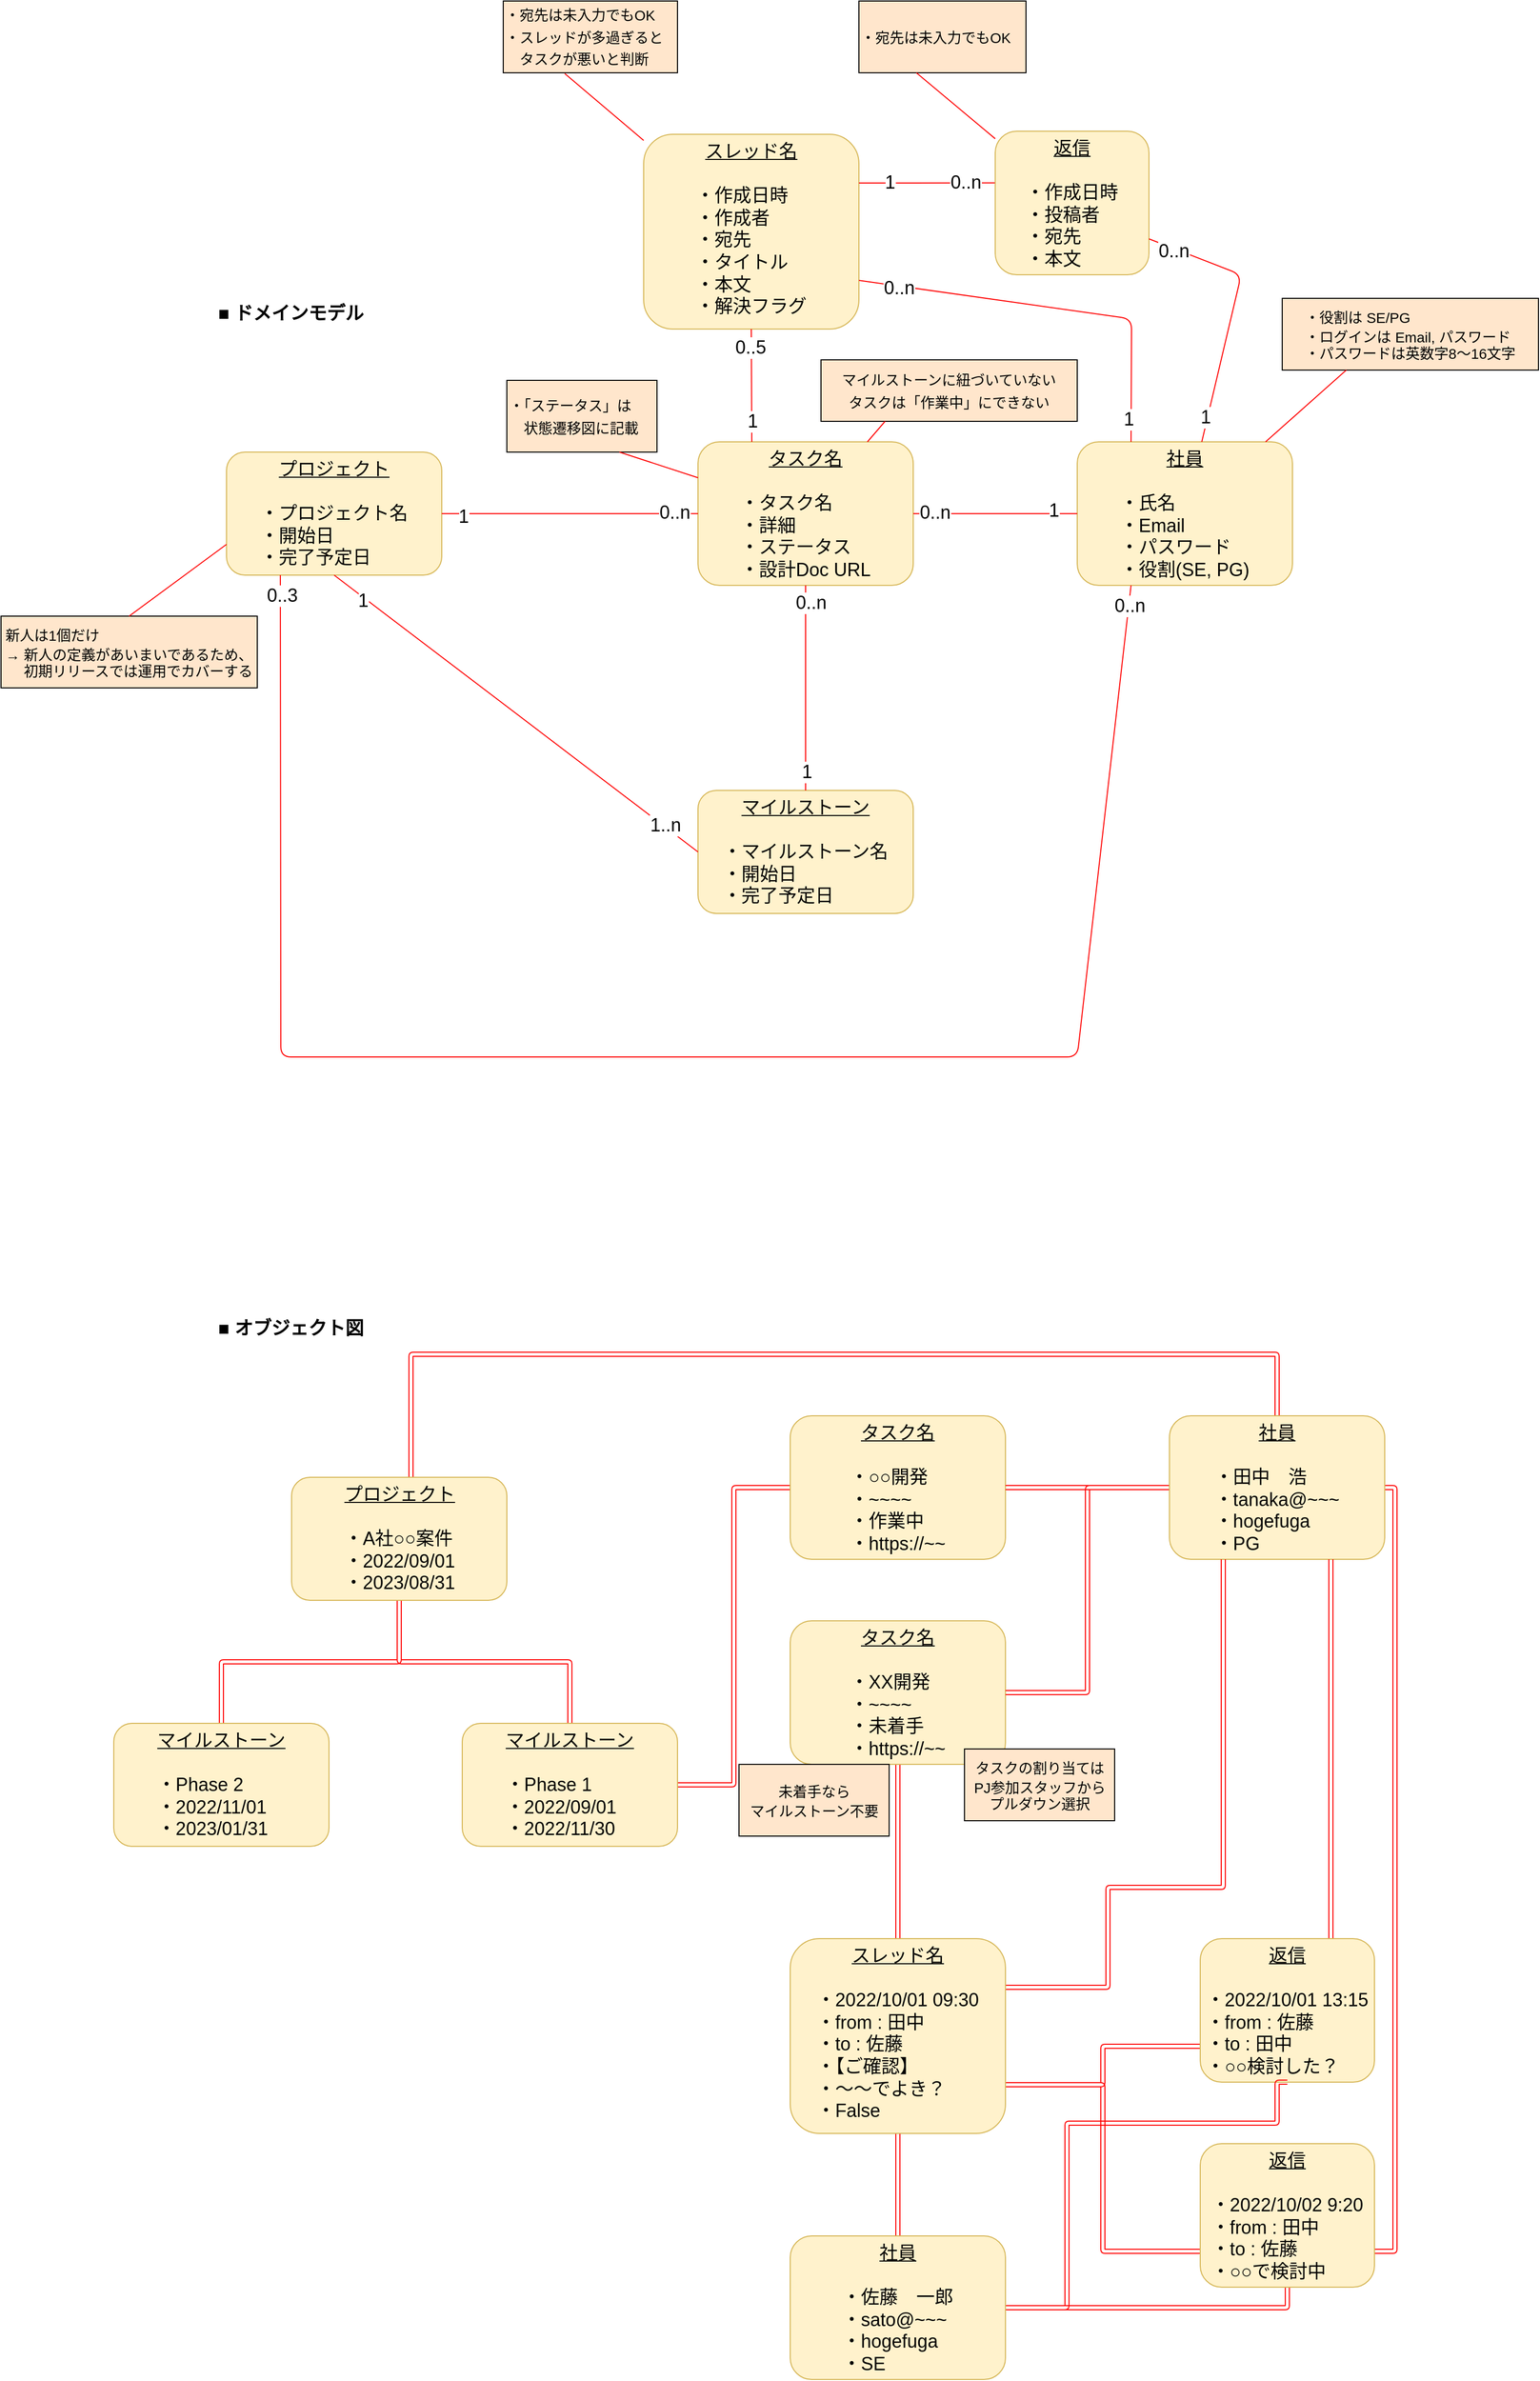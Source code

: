 <mxfile>
    <diagram id="kV98len1ymx3FDmM5QV4" name="Page-1">
        <mxGraphModel dx="2222" dy="2212" grid="1" gridSize="10" guides="1" tooltips="1" connect="1" arrows="1" fold="1" page="1" pageScale="1" pageWidth="850" pageHeight="1100" math="0" shadow="0">
            <root>
                <mxCell id="0"/>
                <mxCell id="1" parent="0"/>
                <mxCell id="2" value="&lt;b style=&quot;border-color: var(--border-color); font-size: 18px;&quot;&gt;■ ドメインモデル&lt;/b&gt;" style="text;html=1;strokeColor=none;fillColor=none;align=left;verticalAlign=middle;whiteSpace=wrap;rounded=0;" vertex="1" parent="1">
                    <mxGeometry x="20" y="10" width="160" height="30" as="geometry"/>
                </mxCell>
                <mxCell id="3" value="&lt;b style=&quot;border-color: var(--border-color); font-size: 18px;&quot;&gt;■ オブジェクト図&lt;/b&gt;" style="text;html=1;strokeColor=none;fillColor=none;align=left;verticalAlign=middle;whiteSpace=wrap;rounded=0;" vertex="1" parent="1">
                    <mxGeometry x="20" y="1000" width="170" height="30" as="geometry"/>
                </mxCell>
                <mxCell id="4" value="&lt;u&gt;プロジェクト&lt;/u&gt;&lt;br&gt;&lt;br&gt;&lt;div style=&quot;text-align: left;&quot;&gt;&lt;span style=&quot;background-color: initial;&quot;&gt;・プロジェクト名&lt;/span&gt;&lt;/div&gt;&lt;div style=&quot;text-align: left;&quot;&gt;&lt;span style=&quot;background-color: initial;&quot;&gt;・開始日&lt;/span&gt;&lt;/div&gt;&lt;div style=&quot;text-align: left;&quot;&gt;&lt;span style=&quot;background-color: initial;&quot;&gt;・完了予定日&lt;/span&gt;&lt;/div&gt;" style="rounded=1;whiteSpace=wrap;html=1;fontSize=18;verticalAlign=top;fillColor=#fff2cc;strokeColor=#d6b656;" vertex="1" parent="1">
                    <mxGeometry x="30" y="160" width="210" height="120" as="geometry"/>
                </mxCell>
                <mxCell id="5" value="&lt;u&gt;タスク名&lt;/u&gt;&lt;br&gt;&lt;br&gt;&lt;div style=&quot;text-align: left;&quot;&gt;&lt;span style=&quot;background-color: initial;&quot;&gt;・タスク名&lt;/span&gt;&lt;/div&gt;&lt;div style=&quot;text-align: left;&quot;&gt;&lt;span style=&quot;background-color: initial;&quot;&gt;・詳細&lt;/span&gt;&lt;/div&gt;&lt;div style=&quot;text-align: left;&quot;&gt;&lt;span style=&quot;background-color: initial;&quot;&gt;・ステータス&lt;/span&gt;&lt;/div&gt;&lt;div style=&quot;text-align: left;&quot;&gt;&lt;span style=&quot;background-color: initial;&quot;&gt;・設計Doc URL&lt;/span&gt;&lt;/div&gt;" style="rounded=1;whiteSpace=wrap;html=1;fontSize=18;verticalAlign=top;fillColor=#fff2cc;strokeColor=#d6b656;" vertex="1" parent="1">
                    <mxGeometry x="490" y="150" width="210" height="140" as="geometry"/>
                </mxCell>
                <mxCell id="6" value="" style="endArrow=none;html=1;fontSize=18;exitX=1;exitY=0.5;exitDx=0;exitDy=0;entryX=0;entryY=0.5;entryDx=0;entryDy=0;strokeColor=#FF0000;" edge="1" parent="1" source="4" target="5">
                    <mxGeometry width="50" height="50" relative="1" as="geometry">
                        <mxPoint x="300" y="150" as="sourcePoint"/>
                        <mxPoint x="350" y="100" as="targetPoint"/>
                    </mxGeometry>
                </mxCell>
                <mxCell id="7" value="0..n" style="edgeLabel;html=1;align=center;verticalAlign=middle;resizable=0;points=[];fontSize=18;" vertex="1" connectable="0" parent="6">
                    <mxGeometry x="0.814" y="1" relative="1" as="geometry">
                        <mxPoint as="offset"/>
                    </mxGeometry>
                </mxCell>
                <mxCell id="8" value="1" style="edgeLabel;html=1;align=center;verticalAlign=middle;resizable=0;points=[];fontSize=18;" vertex="1" connectable="0" parent="6">
                    <mxGeometry x="-0.832" y="-3" relative="1" as="geometry">
                        <mxPoint as="offset"/>
                    </mxGeometry>
                </mxCell>
                <mxCell id="9" value="&lt;u&gt;マイルストーン&lt;/u&gt;&lt;br&gt;&lt;br&gt;&lt;div style=&quot;text-align: left;&quot;&gt;&lt;span style=&quot;background-color: initial;&quot;&gt;・マイルストーン名&lt;/span&gt;&lt;/div&gt;&lt;div style=&quot;text-align: left;&quot;&gt;&lt;span style=&quot;background-color: initial;&quot;&gt;・開始日&lt;/span&gt;&lt;/div&gt;&lt;div style=&quot;text-align: left;&quot;&gt;&lt;span style=&quot;background-color: initial;&quot;&gt;・完了予定日&lt;/span&gt;&lt;/div&gt;" style="rounded=1;whiteSpace=wrap;html=1;fontSize=18;verticalAlign=top;fillColor=#fff2cc;strokeColor=#d6b656;" vertex="1" parent="1">
                    <mxGeometry x="490" y="490" width="210" height="120" as="geometry"/>
                </mxCell>
                <mxCell id="10" value="" style="endArrow=none;html=1;fontSize=18;exitX=0.5;exitY=1;exitDx=0;exitDy=0;entryX=0;entryY=0.5;entryDx=0;entryDy=0;strokeColor=#FF0000;" edge="1" parent="1" source="4" target="9">
                    <mxGeometry width="50" height="50" relative="1" as="geometry">
                        <mxPoint x="250" y="280" as="sourcePoint"/>
                        <mxPoint x="500" y="280" as="targetPoint"/>
                    </mxGeometry>
                </mxCell>
                <mxCell id="11" value="1..n" style="edgeLabel;html=1;align=center;verticalAlign=middle;resizable=0;points=[];fontSize=18;" vertex="1" connectable="0" parent="10">
                    <mxGeometry x="0.814" y="1" relative="1" as="geometry">
                        <mxPoint as="offset"/>
                    </mxGeometry>
                </mxCell>
                <mxCell id="12" value="1" style="edgeLabel;html=1;align=center;verticalAlign=middle;resizable=0;points=[];fontSize=18;" vertex="1" connectable="0" parent="10">
                    <mxGeometry x="-0.832" y="-3" relative="1" as="geometry">
                        <mxPoint as="offset"/>
                    </mxGeometry>
                </mxCell>
                <mxCell id="16" value="" style="endArrow=none;html=1;fontSize=18;exitX=0.5;exitY=1;exitDx=0;exitDy=0;strokeColor=#FF0000;" edge="1" parent="1" source="5" target="9">
                    <mxGeometry width="50" height="50" relative="1" as="geometry">
                        <mxPoint x="370" y="260" as="sourcePoint"/>
                        <mxPoint x="725" y="500" as="targetPoint"/>
                    </mxGeometry>
                </mxCell>
                <mxCell id="17" value="1" style="edgeLabel;html=1;align=center;verticalAlign=middle;resizable=0;points=[];fontSize=18;" vertex="1" connectable="0" parent="16">
                    <mxGeometry x="0.814" y="1" relative="1" as="geometry">
                        <mxPoint as="offset"/>
                    </mxGeometry>
                </mxCell>
                <mxCell id="18" value="1" style="edgeLabel;html=1;align=center;verticalAlign=middle;resizable=0;points=[];fontSize=18;" vertex="1" connectable="0" parent="16">
                    <mxGeometry x="-0.832" y="-3" relative="1" as="geometry">
                        <mxPoint as="offset"/>
                    </mxGeometry>
                </mxCell>
                <mxCell id="19" value="0..n" style="edgeLabel;html=1;align=center;verticalAlign=middle;resizable=0;points=[];fontSize=18;" vertex="1" connectable="0" parent="16">
                    <mxGeometry x="-0.829" y="5" relative="1" as="geometry">
                        <mxPoint as="offset"/>
                    </mxGeometry>
                </mxCell>
                <mxCell id="20" value="&lt;font style=&quot;font-size: 14px;&quot;&gt;マイルストーンに紐づいていない&lt;br&gt;タスクは「作業中」にできない&lt;/font&gt;" style="rounded=0;whiteSpace=wrap;html=1;fontSize=18;fillColor=#FFE6CC;" vertex="1" parent="1">
                    <mxGeometry x="610" y="70" width="250" height="60" as="geometry"/>
                </mxCell>
                <mxCell id="21" value="" style="endArrow=none;html=1;fontSize=18;exitX=0.25;exitY=1;exitDx=0;exitDy=0;strokeColor=#FF0000;" edge="1" parent="1" source="20" target="5">
                    <mxGeometry width="50" height="50" relative="1" as="geometry">
                        <mxPoint x="200" y="500" as="sourcePoint"/>
                        <mxPoint x="555" y="740" as="targetPoint"/>
                    </mxGeometry>
                </mxCell>
                <mxCell id="24" value="&lt;u&gt;社員&lt;/u&gt;&lt;br&gt;&lt;br&gt;&lt;div style=&quot;text-align: left;&quot;&gt;&lt;span style=&quot;background-color: initial;&quot;&gt;・氏名&lt;/span&gt;&lt;/div&gt;&lt;div style=&quot;text-align: left;&quot;&gt;&lt;span style=&quot;background-color: initial;&quot;&gt;・Email&lt;/span&gt;&lt;/div&gt;&lt;div style=&quot;text-align: left;&quot;&gt;&lt;span style=&quot;background-color: initial;&quot;&gt;・パスワード&lt;/span&gt;&lt;/div&gt;&lt;div style=&quot;text-align: left;&quot;&gt;&lt;span style=&quot;background-color: initial;&quot;&gt;・役割(SE, PG)&lt;/span&gt;&lt;/div&gt;" style="rounded=1;whiteSpace=wrap;html=1;fontSize=18;verticalAlign=top;fillColor=#fff2cc;strokeColor=#d6b656;" vertex="1" parent="1">
                    <mxGeometry x="860" y="150" width="210" height="140" as="geometry"/>
                </mxCell>
                <mxCell id="25" value="&lt;div style=&quot;text-align: left;&quot;&gt;&lt;span style=&quot;font-size: 14px; background-color: initial;&quot;&gt;・役割は SE/PG&lt;/span&gt;&lt;/div&gt;&lt;span style=&quot;font-size: 14px;&quot;&gt;&lt;div style=&quot;text-align: left;&quot;&gt;&lt;span style=&quot;background-color: initial;&quot;&gt;・ログインは Email, パスワード&lt;/span&gt;&lt;/div&gt;&lt;div style=&quot;text-align: left;&quot;&gt;&lt;span style=&quot;background-color: initial;&quot;&gt;・パスワードは英数字8～16文字&lt;/span&gt;&lt;/div&gt;&lt;/span&gt;" style="rounded=0;whiteSpace=wrap;html=1;fontSize=18;fillColor=#FFE6CC;" vertex="1" parent="1">
                    <mxGeometry x="1060" y="10" width="250" height="70" as="geometry"/>
                </mxCell>
                <mxCell id="26" value="" style="endArrow=none;html=1;fontSize=18;exitX=0.25;exitY=1;exitDx=0;exitDy=0;strokeColor=#FF0000;" edge="1" parent="1" source="25" target="24">
                    <mxGeometry width="50" height="50" relative="1" as="geometry">
                        <mxPoint x="1173.75" y="170" as="sourcePoint"/>
                        <mxPoint x="1100" y="240" as="targetPoint"/>
                    </mxGeometry>
                </mxCell>
                <mxCell id="31" value="" style="endArrow=none;html=1;fontSize=18;exitX=0;exitY=0.5;exitDx=0;exitDy=0;strokeColor=#FF0000;entryX=1;entryY=0.5;entryDx=0;entryDy=0;" edge="1" parent="1" source="24" target="5">
                    <mxGeometry width="50" height="50" relative="1" as="geometry">
                        <mxPoint x="752.5" y="90" as="sourcePoint"/>
                        <mxPoint x="678.75" y="160" as="targetPoint"/>
                    </mxGeometry>
                </mxCell>
                <mxCell id="32" value="&lt;span style=&quot;font-size: 18px;&quot;&gt;0..n&lt;/span&gt;" style="edgeLabel;html=1;align=center;verticalAlign=middle;resizable=0;points=[];fontSize=14;" vertex="1" connectable="0" parent="31">
                    <mxGeometry x="0.738" y="-1" relative="1" as="geometry">
                        <mxPoint as="offset"/>
                    </mxGeometry>
                </mxCell>
                <mxCell id="33" value="1" style="edgeLabel;html=1;align=center;verticalAlign=middle;resizable=0;points=[];fontSize=18;" vertex="1" connectable="0" parent="31">
                    <mxGeometry x="-0.709" y="-3" relative="1" as="geometry">
                        <mxPoint as="offset"/>
                    </mxGeometry>
                </mxCell>
                <mxCell id="36" value="" style="endArrow=none;html=1;fontSize=18;exitX=0.25;exitY=1;exitDx=0;exitDy=0;strokeColor=#FF0000;entryX=0.25;entryY=1;entryDx=0;entryDy=0;" edge="1" parent="1" source="24" target="4">
                    <mxGeometry width="50" height="50" relative="1" as="geometry">
                        <mxPoint x="530" y="360" as="sourcePoint"/>
                        <mxPoint x="370" y="360" as="targetPoint"/>
                        <Array as="points">
                            <mxPoint x="860" y="750"/>
                            <mxPoint x="83" y="750"/>
                        </Array>
                    </mxGeometry>
                </mxCell>
                <mxCell id="37" value="&lt;span style=&quot;font-size: 18px;&quot;&gt;0..3&lt;/span&gt;" style="edgeLabel;html=1;align=center;verticalAlign=middle;resizable=0;points=[];fontSize=14;" vertex="1" connectable="0" parent="36">
                    <mxGeometry x="0.738" y="-1" relative="1" as="geometry">
                        <mxPoint y="-204" as="offset"/>
                    </mxGeometry>
                </mxCell>
                <mxCell id="38" value="0..n" style="edgeLabel;html=1;align=center;verticalAlign=middle;resizable=0;points=[];fontSize=18;" vertex="1" connectable="0" parent="36">
                    <mxGeometry x="-0.709" y="-3" relative="1" as="geometry">
                        <mxPoint x="29" y="-227" as="offset"/>
                    </mxGeometry>
                </mxCell>
                <mxCell id="39" value="&lt;div style=&quot;text-align: left;&quot;&gt;&lt;span style=&quot;font-size: 14px; background-color: initial;&quot;&gt;新人は1個だけ&lt;/span&gt;&lt;/div&gt;&lt;span style=&quot;font-size: 14px;&quot;&gt;&lt;div style=&quot;text-align: left;&quot;&gt;&lt;span style=&quot;background-color: initial;&quot;&gt;→ 新人の定義があいまいであるため、&lt;/span&gt;&lt;/div&gt;&lt;div style=&quot;text-align: left;&quot;&gt;&lt;span style=&quot;background-color: initial;&quot;&gt;　 初期リリースでは運用でカバーする&lt;/span&gt;&lt;/div&gt;&lt;/span&gt;" style="rounded=0;whiteSpace=wrap;html=1;fontSize=18;fillColor=#FFE6CC;" vertex="1" parent="1">
                    <mxGeometry x="-190" y="320" width="250" height="70" as="geometry"/>
                </mxCell>
                <mxCell id="40" value="" style="endArrow=none;html=1;fontSize=18;exitX=0;exitY=0.75;exitDx=0;exitDy=0;strokeColor=#FF0000;entryX=0.5;entryY=0;entryDx=0;entryDy=0;" edge="1" parent="1" source="4" target="39">
                    <mxGeometry width="50" height="50" relative="1" as="geometry">
                        <mxPoint x="13.75" y="220" as="sourcePoint"/>
                        <mxPoint x="-60" y="290" as="targetPoint"/>
                    </mxGeometry>
                </mxCell>
                <mxCell id="42" value="&lt;u&gt;スレッド名&lt;/u&gt;&lt;br&gt;&lt;br&gt;&lt;div style=&quot;text-align: left;&quot;&gt;&lt;span style=&quot;background-color: initial;&quot;&gt;・作成日時&lt;/span&gt;&lt;/div&gt;&lt;div style=&quot;text-align: left;&quot;&gt;&lt;span style=&quot;background-color: initial;&quot;&gt;・作成者&lt;/span&gt;&lt;/div&gt;&lt;div style=&quot;text-align: left;&quot;&gt;&lt;span style=&quot;background-color: initial;&quot;&gt;・宛先&lt;/span&gt;&lt;/div&gt;&lt;div style=&quot;text-align: left;&quot;&gt;&lt;span style=&quot;background-color: initial;&quot;&gt;・タイトル&lt;/span&gt;&lt;/div&gt;&lt;div style=&quot;text-align: left;&quot;&gt;&lt;span style=&quot;background-color: initial;&quot;&gt;・本文&lt;/span&gt;&lt;/div&gt;&lt;div style=&quot;text-align: left;&quot;&gt;&lt;span style=&quot;background-color: initial;&quot;&gt;・解決フラグ&lt;/span&gt;&lt;/div&gt;" style="rounded=1;whiteSpace=wrap;html=1;fontSize=18;verticalAlign=top;fillColor=#fff2cc;strokeColor=#d6b656;" vertex="1" parent="1">
                    <mxGeometry x="437" y="-150" width="210" height="190" as="geometry"/>
                </mxCell>
                <mxCell id="43" value="&lt;span style=&quot;font-size: 14px;&quot;&gt;・宛先は未入力でもOK&lt;br&gt;・スレッドが多過ぎると&lt;br&gt;　タスクが悪いと判断&lt;br&gt;&lt;/span&gt;" style="rounded=0;whiteSpace=wrap;html=1;fontSize=18;fillColor=#FFE6CC;align=left;" vertex="1" parent="1">
                    <mxGeometry x="300" y="-280" width="170" height="70" as="geometry"/>
                </mxCell>
                <mxCell id="45" value="" style="endArrow=none;html=1;fontSize=18;exitX=0.353;exitY=1.01;exitDx=0;exitDy=0;strokeColor=#FF0000;exitPerimeter=0;" edge="1" parent="1" source="43" target="42">
                    <mxGeometry width="50" height="50" relative="1" as="geometry">
                        <mxPoint x="763.75" y="-120" as="sourcePoint"/>
                        <mxPoint x="690" y="-50" as="targetPoint"/>
                    </mxGeometry>
                </mxCell>
                <mxCell id="47" value="" style="endArrow=none;html=1;fontSize=18;exitX=0.5;exitY=1;exitDx=0;exitDy=0;strokeColor=#FF0000;entryX=0.25;entryY=0;entryDx=0;entryDy=0;" edge="1" parent="1" source="42" target="5">
                    <mxGeometry width="50" height="50" relative="1" as="geometry">
                        <mxPoint x="740.01" y="-139.6" as="sourcePoint"/>
                        <mxPoint x="640" y="-92.5" as="targetPoint"/>
                    </mxGeometry>
                </mxCell>
                <mxCell id="48" value="1" style="edgeLabel;html=1;align=center;verticalAlign=middle;resizable=0;points=[];fontSize=18;" vertex="1" connectable="0" parent="47">
                    <mxGeometry x="0.476" relative="1" as="geometry">
                        <mxPoint y="9" as="offset"/>
                    </mxGeometry>
                </mxCell>
                <mxCell id="49" value="0..5" style="edgeLabel;html=1;align=center;verticalAlign=middle;resizable=0;points=[];fontSize=18;" vertex="1" connectable="0" parent="47">
                    <mxGeometry x="-0.506" y="-1" relative="1" as="geometry">
                        <mxPoint y="-9" as="offset"/>
                    </mxGeometry>
                </mxCell>
                <mxCell id="50" value="&lt;u&gt;返信&lt;/u&gt;&lt;br&gt;&lt;br&gt;&lt;div style=&quot;text-align: left;&quot;&gt;&lt;span style=&quot;background-color: initial;&quot;&gt;・作成日時&lt;/span&gt;&lt;/div&gt;&lt;div style=&quot;text-align: left;&quot;&gt;&lt;span style=&quot;background-color: initial;&quot;&gt;・投稿者&lt;/span&gt;&lt;/div&gt;&lt;div style=&quot;text-align: left;&quot;&gt;&lt;span style=&quot;background-color: initial;&quot;&gt;・宛先&lt;/span&gt;&lt;/div&gt;&lt;div style=&quot;text-align: left;&quot;&gt;&lt;span style=&quot;background-color: initial;&quot;&gt;・本文&lt;/span&gt;&lt;br&gt;&lt;/div&gt;&lt;div style=&quot;text-align: left;&quot;&gt;&lt;br&gt;&lt;/div&gt;" style="rounded=1;whiteSpace=wrap;html=1;fontSize=18;verticalAlign=top;fillColor=#fff2cc;strokeColor=#d6b656;" vertex="1" parent="1">
                    <mxGeometry x="780" y="-153" width="150" height="140" as="geometry"/>
                </mxCell>
                <mxCell id="51" value="&lt;span style=&quot;font-size: 14px;&quot;&gt;・宛先は未入力でもOK&lt;br&gt;&lt;/span&gt;" style="rounded=0;whiteSpace=wrap;html=1;fontSize=18;fillColor=#FFE6CC;align=left;" vertex="1" parent="1">
                    <mxGeometry x="647" y="-280" width="163" height="70" as="geometry"/>
                </mxCell>
                <mxCell id="53" value="" style="endArrow=none;html=1;fontSize=18;exitX=0.344;exitY=1;exitDx=0;exitDy=0;strokeColor=#FF0000;exitPerimeter=0;" edge="1" parent="1" source="51" target="50">
                    <mxGeometry width="50" height="50" relative="1" as="geometry">
                        <mxPoint x="703.01" y="-180.0" as="sourcePoint"/>
                        <mxPoint x="780" y="-114.724" as="targetPoint"/>
                    </mxGeometry>
                </mxCell>
                <mxCell id="54" value="&lt;span style=&quot;font-size: 14px;&quot;&gt;・「ステータス」は&lt;br&gt;　状態遷移図に記載&lt;br&gt;&lt;/span&gt;" style="rounded=0;whiteSpace=wrap;html=1;fontSize=18;fillColor=#FFE6CC;align=left;" vertex="1" parent="1">
                    <mxGeometry x="303.5" y="90" width="146.5" height="70" as="geometry"/>
                </mxCell>
                <mxCell id="56" value="" style="endArrow=none;html=1;fontSize=18;exitX=0.75;exitY=1;exitDx=0;exitDy=0;strokeColor=#FF0000;entryX=0;entryY=0.25;entryDx=0;entryDy=0;" edge="1" parent="1" source="54" target="5">
                    <mxGeometry width="50" height="50" relative="1" as="geometry">
                        <mxPoint x="338.25" y="-70.0" as="sourcePoint"/>
                        <mxPoint x="415.24" y="-4.724" as="targetPoint"/>
                    </mxGeometry>
                </mxCell>
                <mxCell id="57" value="" style="endArrow=none;html=1;fontSize=18;exitX=1;exitY=0.25;exitDx=0;exitDy=0;strokeColor=#FF0000;entryX=-0.003;entryY=0.36;entryDx=0;entryDy=0;entryPerimeter=0;" edge="1" parent="1" source="42" target="50">
                    <mxGeometry width="50" height="50" relative="1" as="geometry">
                        <mxPoint x="910.005" y="-300" as="sourcePoint"/>
                        <mxPoint x="1196.63" y="-490" as="targetPoint"/>
                    </mxGeometry>
                </mxCell>
                <mxCell id="58" value="1" style="edgeLabel;html=1;align=center;verticalAlign=middle;resizable=0;points=[];fontSize=18;" vertex="1" connectable="0" parent="57">
                    <mxGeometry x="-0.55" y="1" relative="1" as="geometry">
                        <mxPoint as="offset"/>
                    </mxGeometry>
                </mxCell>
                <mxCell id="59" value="0..n" style="edgeLabel;html=1;align=center;verticalAlign=middle;resizable=0;points=[];fontSize=18;" vertex="1" connectable="0" parent="57">
                    <mxGeometry x="0.566" y="1" relative="1" as="geometry">
                        <mxPoint as="offset"/>
                    </mxGeometry>
                </mxCell>
                <mxCell id="61" value="" style="endArrow=none;html=1;fontSize=18;strokeColor=#FF0000;entryX=1;entryY=0.75;entryDx=0;entryDy=0;" edge="1" parent="1" source="24" target="50">
                    <mxGeometry width="50" height="50" relative="1" as="geometry">
                        <mxPoint x="589.995" y="570" as="sourcePoint"/>
                        <mxPoint x="1246.62" y="260" as="targetPoint"/>
                        <Array as="points">
                            <mxPoint x="1020" y="-13"/>
                        </Array>
                    </mxGeometry>
                </mxCell>
                <mxCell id="62" value="1" style="edgeLabel;html=1;align=center;verticalAlign=middle;resizable=0;points=[];fontSize=18;" vertex="1" connectable="0" parent="61">
                    <mxGeometry x="-0.67" y="7" relative="1" as="geometry">
                        <mxPoint y="20" as="offset"/>
                    </mxGeometry>
                </mxCell>
                <mxCell id="63" value="0..n" style="edgeLabel;html=1;align=center;verticalAlign=middle;resizable=0;points=[];fontSize=18;" vertex="1" connectable="0" parent="61">
                    <mxGeometry x="0.792" y="2" relative="1" as="geometry">
                        <mxPoint x="-1" as="offset"/>
                    </mxGeometry>
                </mxCell>
                <mxCell id="64" value="" style="endArrow=none;html=1;fontSize=18;strokeColor=#FF0000;entryX=1;entryY=0.75;entryDx=0;entryDy=0;exitX=0.25;exitY=0;exitDx=0;exitDy=0;" edge="1" parent="1" source="24" target="42">
                    <mxGeometry width="50" height="50" relative="1" as="geometry">
                        <mxPoint x="931.524" y="144" as="sourcePoint"/>
                        <mxPoint x="880" y="-54" as="targetPoint"/>
                        <Array as="points">
                            <mxPoint x="913" y="30"/>
                        </Array>
                    </mxGeometry>
                </mxCell>
                <mxCell id="65" value="1" style="edgeLabel;html=1;align=center;verticalAlign=middle;resizable=0;points=[];fontSize=18;" vertex="1" connectable="0" parent="64">
                    <mxGeometry x="-0.67" y="7" relative="1" as="geometry">
                        <mxPoint x="4" y="42" as="offset"/>
                    </mxGeometry>
                </mxCell>
                <mxCell id="66" value="0..n" style="edgeLabel;html=1;align=center;verticalAlign=middle;resizable=0;points=[];fontSize=18;" vertex="1" connectable="0" parent="64">
                    <mxGeometry x="0.792" y="2" relative="1" as="geometry">
                        <mxPoint x="-1" as="offset"/>
                    </mxGeometry>
                </mxCell>
                <mxCell id="79" style="edgeStyle=orthogonalEdgeStyle;shape=link;html=1;exitX=0.5;exitY=1;exitDx=0;exitDy=0;entryX=0.5;entryY=0;entryDx=0;entryDy=0;strokeColor=#FF0000;fontSize=18;" edge="1" parent="1" source="67" target="69">
                    <mxGeometry relative="1" as="geometry"/>
                </mxCell>
                <mxCell id="80" style="edgeStyle=orthogonalEdgeStyle;shape=link;html=1;exitX=0.5;exitY=1;exitDx=0;exitDy=0;entryX=0.5;entryY=0;entryDx=0;entryDy=0;strokeColor=#FF0000;fontSize=18;" edge="1" parent="1" source="67" target="68">
                    <mxGeometry relative="1" as="geometry"/>
                </mxCell>
                <mxCell id="86" style="edgeStyle=orthogonalEdgeStyle;shape=link;html=1;entryX=0.5;entryY=0;entryDx=0;entryDy=0;strokeColor=#FF0000;fontSize=18;" edge="1" parent="1" source="67" target="83">
                    <mxGeometry relative="1" as="geometry">
                        <Array as="points">
                            <mxPoint x="210" y="1040"/>
                            <mxPoint x="1055" y="1040"/>
                        </Array>
                    </mxGeometry>
                </mxCell>
                <mxCell id="67" value="&lt;u&gt;プロジェクト&lt;/u&gt;&lt;br&gt;&lt;br&gt;&lt;div style=&quot;text-align: left;&quot;&gt;&lt;span style=&quot;background-color: initial;&quot;&gt;・A社○○案件&lt;/span&gt;&lt;/div&gt;&lt;div style=&quot;text-align: left;&quot;&gt;&lt;span style=&quot;background-color: initial;&quot;&gt;・2022/09/01&lt;/span&gt;&lt;/div&gt;&lt;div style=&quot;text-align: left;&quot;&gt;&lt;span style=&quot;background-color: initial;&quot;&gt;・2023/08/31&lt;/span&gt;&lt;/div&gt;" style="rounded=1;whiteSpace=wrap;html=1;fontSize=18;verticalAlign=top;fillColor=#fff2cc;strokeColor=#d6b656;" vertex="1" parent="1">
                    <mxGeometry x="93.5" y="1160" width="210" height="120" as="geometry"/>
                </mxCell>
                <mxCell id="68" value="&lt;u&gt;マイルストーン&lt;/u&gt;&lt;br&gt;&lt;br&gt;&lt;div style=&quot;text-align: left;&quot;&gt;&lt;span style=&quot;background-color: initial;&quot;&gt;・Phase 2&lt;/span&gt;&lt;/div&gt;&lt;div style=&quot;text-align: left;&quot;&gt;&lt;span style=&quot;background-color: initial;&quot;&gt;・2022/11/01&lt;/span&gt;&lt;/div&gt;&lt;div style=&quot;text-align: left;&quot;&gt;&lt;span style=&quot;background-color: initial;&quot;&gt;・2023/01/31&lt;/span&gt;&lt;/div&gt;" style="rounded=1;whiteSpace=wrap;html=1;fontSize=18;verticalAlign=top;fillColor=#fff2cc;strokeColor=#d6b656;" vertex="1" parent="1">
                    <mxGeometry x="-80" y="1400" width="210" height="120" as="geometry"/>
                </mxCell>
                <mxCell id="77" style="edgeStyle=orthogonalEdgeStyle;html=1;exitX=1;exitY=0.5;exitDx=0;exitDy=0;entryX=0;entryY=0.5;entryDx=0;entryDy=0;strokeColor=#FF0000;fontSize=18;shape=link;" edge="1" parent="1" source="69" target="75">
                    <mxGeometry relative="1" as="geometry"/>
                </mxCell>
                <mxCell id="69" value="&lt;u&gt;マイルストーン&lt;/u&gt;&lt;br&gt;&lt;br&gt;&lt;div style=&quot;text-align: left;&quot;&gt;&lt;span style=&quot;background-color: initial;&quot;&gt;・Phase 1&lt;/span&gt;&lt;/div&gt;&lt;div style=&quot;text-align: left;&quot;&gt;&lt;span style=&quot;background-color: initial;&quot;&gt;・2022/09/01&lt;/span&gt;&lt;/div&gt;&lt;div style=&quot;text-align: left;&quot;&gt;&lt;span style=&quot;background-color: initial;&quot;&gt;・2022/11/30&lt;/span&gt;&lt;/div&gt;" style="rounded=1;whiteSpace=wrap;html=1;fontSize=18;verticalAlign=top;fillColor=#fff2cc;strokeColor=#d6b656;" vertex="1" parent="1">
                    <mxGeometry x="260" y="1400" width="210" height="120" as="geometry"/>
                </mxCell>
                <mxCell id="75" value="&lt;u&gt;タスク名&lt;/u&gt;&lt;br&gt;&lt;br&gt;&lt;div style=&quot;text-align: left;&quot;&gt;&lt;span style=&quot;background-color: initial;&quot;&gt;・○○開発&lt;/span&gt;&lt;/div&gt;&lt;div style=&quot;text-align: left;&quot;&gt;&lt;span style=&quot;background-color: initial;&quot;&gt;・~~~~&lt;/span&gt;&lt;/div&gt;&lt;div style=&quot;text-align: left;&quot;&gt;&lt;span style=&quot;background-color: initial;&quot;&gt;・作業中&lt;/span&gt;&lt;/div&gt;&lt;div style=&quot;text-align: left;&quot;&gt;&lt;span style=&quot;background-color: initial;&quot;&gt;・https://~~&lt;/span&gt;&lt;/div&gt;" style="rounded=1;whiteSpace=wrap;html=1;fontSize=18;verticalAlign=top;fillColor=#fff2cc;strokeColor=#d6b656;" vertex="1" parent="1">
                    <mxGeometry x="580" y="1100" width="210" height="140" as="geometry"/>
                </mxCell>
                <mxCell id="91" style="edgeStyle=orthogonalEdgeStyle;shape=link;html=1;exitX=0.5;exitY=1;exitDx=0;exitDy=0;entryX=0.5;entryY=0;entryDx=0;entryDy=0;strokeColor=#FF0000;fontSize=18;" edge="1" parent="1" source="76" target="89">
                    <mxGeometry relative="1" as="geometry"/>
                </mxCell>
                <mxCell id="76" value="&lt;u&gt;タスク名&lt;/u&gt;&lt;br&gt;&lt;br&gt;&lt;div style=&quot;text-align: left;&quot;&gt;&lt;span style=&quot;background-color: initial;&quot;&gt;・XX&lt;/span&gt;&lt;span style=&quot;background-color: initial;&quot;&gt;開発&lt;/span&gt;&lt;/div&gt;&lt;div style=&quot;border-color: var(--border-color); text-align: left;&quot;&gt;&lt;span style=&quot;border-color: var(--border-color); background-color: initial;&quot;&gt;・~~~~&lt;/span&gt;&lt;/div&gt;&lt;div style=&quot;border-color: var(--border-color); text-align: left;&quot;&gt;&lt;span style=&quot;border-color: var(--border-color); background-color: initial;&quot;&gt;・未着手&lt;/span&gt;&lt;/div&gt;&lt;div style=&quot;border-color: var(--border-color); text-align: left;&quot;&gt;&lt;span style=&quot;border-color: var(--border-color); background-color: initial;&quot;&gt;・https://~~&lt;/span&gt;&lt;/div&gt;" style="rounded=1;whiteSpace=wrap;html=1;fontSize=18;verticalAlign=top;fillColor=#fff2cc;strokeColor=#d6b656;" vertex="1" parent="1">
                    <mxGeometry x="580" y="1300" width="210" height="140" as="geometry"/>
                </mxCell>
                <mxCell id="81" value="&lt;span style=&quot;font-size: 14px;&quot;&gt;未着手なら&lt;br&gt;&lt;div style=&quot;&quot;&gt;&lt;span style=&quot;background-color: initial;&quot;&gt;マイルストーン不要&lt;/span&gt;&lt;/div&gt;&lt;/span&gt;" style="rounded=0;whiteSpace=wrap;html=1;fontSize=18;fillColor=#FFE6CC;align=center;" vertex="1" parent="1">
                    <mxGeometry x="530" y="1440" width="146.5" height="70" as="geometry"/>
                </mxCell>
                <mxCell id="84" style="edgeStyle=orthogonalEdgeStyle;shape=link;html=1;entryX=1;entryY=0.5;entryDx=0;entryDy=0;strokeColor=#FF0000;fontSize=18;" edge="1" parent="1" source="83" target="75">
                    <mxGeometry relative="1" as="geometry"/>
                </mxCell>
                <mxCell id="85" style="edgeStyle=orthogonalEdgeStyle;shape=link;html=1;entryX=1;entryY=0.5;entryDx=0;entryDy=0;strokeColor=#FF0000;fontSize=18;" edge="1" parent="1" source="83" target="76">
                    <mxGeometry relative="1" as="geometry"/>
                </mxCell>
                <mxCell id="100" style="edgeStyle=orthogonalEdgeStyle;shape=link;html=1;exitX=1;exitY=0.5;exitDx=0;exitDy=0;entryX=1;entryY=0.75;entryDx=0;entryDy=0;strokeColor=#FF0000;fontSize=18;" edge="1" parent="1" source="83" target="97">
                    <mxGeometry relative="1" as="geometry"/>
                </mxCell>
                <mxCell id="83" value="&lt;u&gt;社員&lt;/u&gt;&lt;br&gt;&lt;br&gt;&lt;div style=&quot;text-align: left;&quot;&gt;・田中　浩&lt;/div&gt;&lt;div style=&quot;text-align: left;&quot;&gt;&lt;span style=&quot;background-color: initial;&quot;&gt;・tanaka@~~~&lt;/span&gt;&lt;/div&gt;&lt;div style=&quot;text-align: left;&quot;&gt;&lt;span style=&quot;background-color: initial;&quot;&gt;・hogefuga&lt;/span&gt;&lt;/div&gt;&lt;div style=&quot;text-align: left;&quot;&gt;&lt;span style=&quot;background-color: initial;&quot;&gt;・PG&lt;/span&gt;&lt;/div&gt;" style="rounded=1;whiteSpace=wrap;html=1;fontSize=18;verticalAlign=top;fillColor=#fff2cc;strokeColor=#d6b656;" vertex="1" parent="1">
                    <mxGeometry x="950" y="1100" width="210" height="140" as="geometry"/>
                </mxCell>
                <mxCell id="87" value="&lt;div style=&quot;&quot;&gt;&lt;span style=&quot;font-size: 14px; background-color: initial;&quot;&gt;タスクの割り当ては&lt;/span&gt;&lt;/div&gt;&lt;span style=&quot;font-size: 14px;&quot;&gt;&lt;div style=&quot;&quot;&gt;&lt;span style=&quot;background-color: initial;&quot;&gt;PJ参加スタッフから&lt;/span&gt;&lt;/div&gt;&lt;div style=&quot;&quot;&gt;&lt;span style=&quot;background-color: initial;&quot;&gt;プルダウン選択&lt;/span&gt;&lt;/div&gt;&lt;/span&gt;" style="rounded=0;whiteSpace=wrap;html=1;fontSize=18;fillColor=#FFE6CC;align=center;" vertex="1" parent="1">
                    <mxGeometry x="750" y="1425" width="146.5" height="70" as="geometry"/>
                </mxCell>
                <mxCell id="93" style="edgeStyle=orthogonalEdgeStyle;shape=link;html=1;exitX=1;exitY=0.25;exitDx=0;exitDy=0;entryX=0.25;entryY=1;entryDx=0;entryDy=0;strokeColor=#FF0000;fontSize=18;" edge="1" parent="1" source="89" target="83">
                    <mxGeometry relative="1" as="geometry">
                        <Array as="points">
                            <mxPoint x="890" y="1658"/>
                            <mxPoint x="890" y="1560"/>
                            <mxPoint x="1003" y="1560"/>
                        </Array>
                    </mxGeometry>
                </mxCell>
                <mxCell id="94" style="edgeStyle=orthogonalEdgeStyle;shape=link;html=1;exitX=1;exitY=0.75;exitDx=0;exitDy=0;entryX=0;entryY=0.75;entryDx=0;entryDy=0;strokeColor=#FF0000;fontSize=18;" edge="1" parent="1" source="89" target="90">
                    <mxGeometry relative="1" as="geometry"/>
                </mxCell>
                <mxCell id="98" style="edgeStyle=orthogonalEdgeStyle;shape=link;html=1;exitX=1;exitY=0.75;exitDx=0;exitDy=0;entryX=0;entryY=0.75;entryDx=0;entryDy=0;strokeColor=#FF0000;fontSize=18;" edge="1" parent="1" source="89" target="97">
                    <mxGeometry relative="1" as="geometry"/>
                </mxCell>
                <mxCell id="99" style="edgeStyle=orthogonalEdgeStyle;shape=link;html=1;exitX=0.5;exitY=1;exitDx=0;exitDy=0;entryX=0.5;entryY=0;entryDx=0;entryDy=0;strokeColor=#FF0000;fontSize=18;" edge="1" parent="1" source="89" target="96">
                    <mxGeometry relative="1" as="geometry"/>
                </mxCell>
                <mxCell id="89" value="&lt;u&gt;スレッド名&lt;/u&gt;&lt;br&gt;&lt;br&gt;&lt;div style=&quot;text-align: left;&quot;&gt;&lt;span style=&quot;background-color: initial;&quot;&gt;・2022/10/01 09:30&lt;/span&gt;&lt;/div&gt;&lt;div style=&quot;text-align: left;&quot;&gt;&lt;span style=&quot;background-color: initial;&quot;&gt;・from : 田中&lt;/span&gt;&lt;/div&gt;&lt;div style=&quot;text-align: left;&quot;&gt;&lt;span style=&quot;background-color: initial;&quot;&gt;・to : 佐藤&lt;/span&gt;&lt;/div&gt;&lt;div style=&quot;text-align: left;&quot;&gt;&lt;span style=&quot;background-color: initial;&quot;&gt;・【ご確認】&lt;/span&gt;&lt;/div&gt;&lt;div style=&quot;text-align: left;&quot;&gt;&lt;span style=&quot;background-color: initial;&quot;&gt;・～～でよき？&lt;/span&gt;&lt;/div&gt;&lt;div style=&quot;text-align: left;&quot;&gt;&lt;span style=&quot;background-color: initial;&quot;&gt;・False&lt;/span&gt;&lt;/div&gt;" style="rounded=1;whiteSpace=wrap;html=1;fontSize=18;verticalAlign=top;fillColor=#fff2cc;strokeColor=#d6b656;" vertex="1" parent="1">
                    <mxGeometry x="580" y="1610" width="210" height="190" as="geometry"/>
                </mxCell>
                <mxCell id="95" style="edgeStyle=orthogonalEdgeStyle;shape=link;html=1;exitX=0.75;exitY=0;exitDx=0;exitDy=0;entryX=0.75;entryY=1;entryDx=0;entryDy=0;strokeColor=#FF0000;fontSize=18;" edge="1" parent="1" source="90" target="83">
                    <mxGeometry relative="1" as="geometry"/>
                </mxCell>
                <mxCell id="90" value="&lt;u&gt;返信&lt;/u&gt;&lt;br&gt;&lt;br&gt;&lt;div style=&quot;text-align: left;&quot;&gt;&lt;span style=&quot;background-color: initial;&quot;&gt;・2022/10/01 13:15&lt;/span&gt;&lt;/div&gt;&lt;div style=&quot;text-align: left;&quot;&gt;&lt;span style=&quot;background-color: initial;&quot;&gt;・from : 佐藤&lt;/span&gt;&lt;/div&gt;&lt;div style=&quot;text-align: left;&quot;&gt;&lt;span style=&quot;background-color: initial;&quot;&gt;・to : 田中&lt;/span&gt;&lt;/div&gt;&lt;div style=&quot;text-align: left;&quot;&gt;&lt;span style=&quot;background-color: initial;&quot;&gt;・○○検討した？&lt;/span&gt;&lt;br&gt;&lt;/div&gt;&lt;div style=&quot;text-align: left;&quot;&gt;&lt;br&gt;&lt;/div&gt;" style="rounded=1;whiteSpace=wrap;html=1;fontSize=18;verticalAlign=top;fillColor=#fff2cc;strokeColor=#d6b656;" vertex="1" parent="1">
                    <mxGeometry x="980" y="1610" width="170" height="140" as="geometry"/>
                </mxCell>
                <mxCell id="101" style="edgeStyle=orthogonalEdgeStyle;shape=link;html=1;exitX=1;exitY=0.5;exitDx=0;exitDy=0;entryX=0.5;entryY=1;entryDx=0;entryDy=0;strokeColor=#FF0000;fontSize=18;" edge="1" parent="1" source="96" target="97">
                    <mxGeometry relative="1" as="geometry"/>
                </mxCell>
                <mxCell id="102" style="edgeStyle=orthogonalEdgeStyle;shape=link;html=1;exitX=1;exitY=0.5;exitDx=0;exitDy=0;entryX=0.5;entryY=1;entryDx=0;entryDy=0;strokeColor=#FF0000;fontSize=18;" edge="1" parent="1" source="96" target="90">
                    <mxGeometry relative="1" as="geometry">
                        <Array as="points">
                            <mxPoint x="850" y="1970"/>
                            <mxPoint x="850" y="1790"/>
                            <mxPoint x="1055" y="1790"/>
                        </Array>
                    </mxGeometry>
                </mxCell>
                <mxCell id="96" value="&lt;u&gt;社員&lt;/u&gt;&lt;br&gt;&lt;br&gt;&lt;div style=&quot;text-align: left;&quot;&gt;・佐藤　一郎&lt;/div&gt;&lt;div style=&quot;text-align: left;&quot;&gt;&lt;span style=&quot;background-color: initial;&quot;&gt;・sato@~~~&lt;/span&gt;&lt;/div&gt;&lt;div style=&quot;text-align: left;&quot;&gt;&lt;span style=&quot;background-color: initial;&quot;&gt;・hogefuga&lt;/span&gt;&lt;/div&gt;&lt;div style=&quot;text-align: left;&quot;&gt;&lt;span style=&quot;background-color: initial;&quot;&gt;・SE&lt;/span&gt;&lt;/div&gt;" style="rounded=1;whiteSpace=wrap;html=1;fontSize=18;verticalAlign=top;fillColor=#fff2cc;strokeColor=#d6b656;" vertex="1" parent="1">
                    <mxGeometry x="580" y="1900" width="210" height="140" as="geometry"/>
                </mxCell>
                <mxCell id="97" value="&lt;u&gt;返信&lt;/u&gt;&lt;br&gt;&lt;br&gt;&lt;div style=&quot;text-align: left;&quot;&gt;&lt;span style=&quot;background-color: initial;&quot;&gt;・2022/10/02 9:20&lt;/span&gt;&lt;/div&gt;&lt;div style=&quot;text-align: left;&quot;&gt;&lt;span style=&quot;background-color: initial;&quot;&gt;・from : 田中&lt;/span&gt;&lt;/div&gt;&lt;div style=&quot;text-align: left;&quot;&gt;&lt;span style=&quot;background-color: initial;&quot;&gt;・to : 佐藤&lt;/span&gt;&lt;/div&gt;&lt;div style=&quot;text-align: left;&quot;&gt;&lt;span style=&quot;background-color: initial;&quot;&gt;・○○で検討中&lt;/span&gt;&lt;br&gt;&lt;/div&gt;&lt;div style=&quot;text-align: left;&quot;&gt;&lt;br&gt;&lt;/div&gt;" style="rounded=1;whiteSpace=wrap;html=1;fontSize=18;verticalAlign=top;fillColor=#fff2cc;strokeColor=#d6b656;" vertex="1" parent="1">
                    <mxGeometry x="980" y="1810" width="170" height="140" as="geometry"/>
                </mxCell>
            </root>
        </mxGraphModel>
    </diagram>
</mxfile>